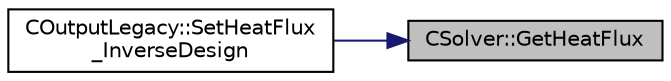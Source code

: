 digraph "CSolver::GetHeatFlux"
{
 // LATEX_PDF_SIZE
  edge [fontname="Helvetica",fontsize="10",labelfontname="Helvetica",labelfontsize="10"];
  node [fontname="Helvetica",fontsize="10",shape=record];
  rankdir="RL";
  Node1 [label="CSolver::GetHeatFlux",height=0.2,width=0.4,color="black", fillcolor="grey75", style="filled", fontcolor="black",tooltip="A virtual member."];
  Node1 -> Node2 [dir="back",color="midnightblue",fontsize="10",style="solid",fontname="Helvetica"];
  Node2 [label="COutputLegacy::SetHeatFlux\l_InverseDesign",height=0.2,width=0.4,color="black", fillcolor="white", style="filled",URL="$classCOutputLegacy.html#abc1c12e2cab319d01e73b483aee0cd11",tooltip="Writes inverse design."];
}
